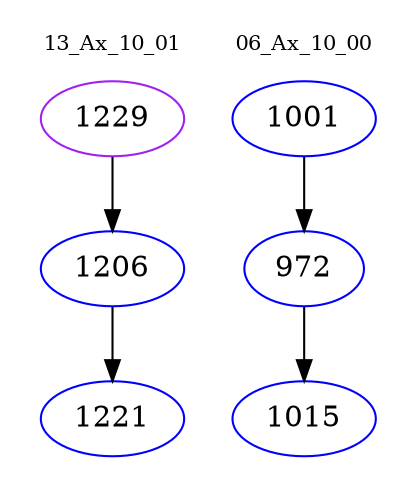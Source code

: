 digraph{
subgraph cluster_0 {
color = white
label = "13_Ax_10_01";
fontsize=10;
T0_1229 [label="1229", color="purple"]
T0_1229 -> T0_1206 [color="black"]
T0_1206 [label="1206", color="blue"]
T0_1206 -> T0_1221 [color="black"]
T0_1221 [label="1221", color="blue"]
}
subgraph cluster_1 {
color = white
label = "06_Ax_10_00";
fontsize=10;
T1_1001 [label="1001", color="blue"]
T1_1001 -> T1_972 [color="black"]
T1_972 [label="972", color="blue"]
T1_972 -> T1_1015 [color="black"]
T1_1015 [label="1015", color="blue"]
}
}
